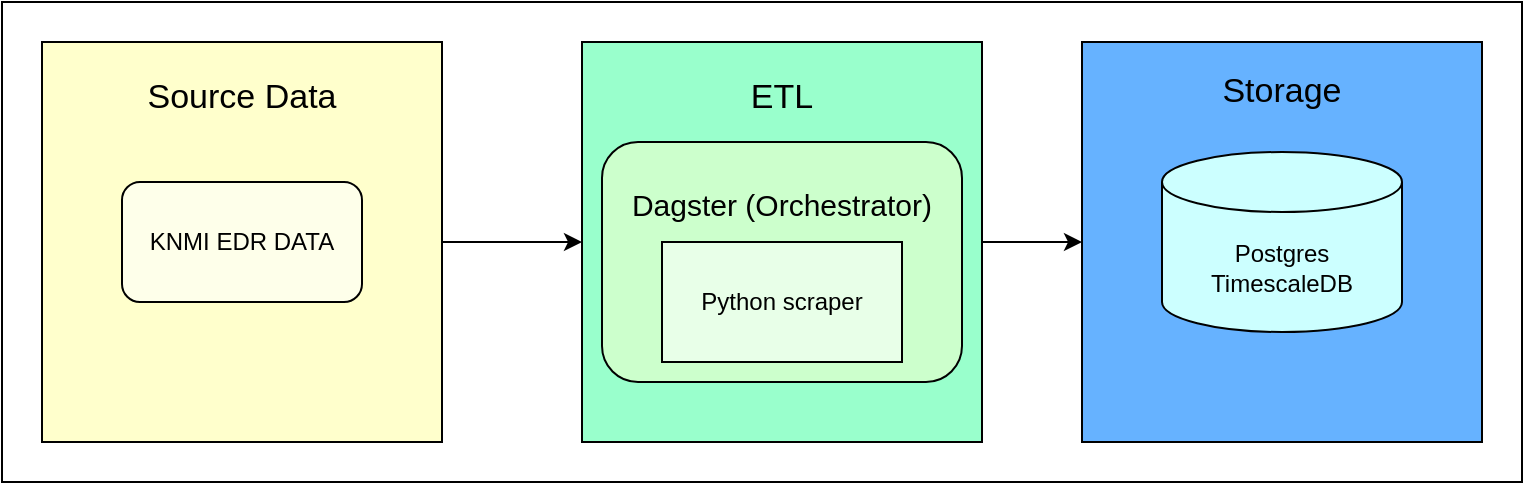 <mxfile version="26.0.14">
  <diagram name="Page-1" id="sOQlYIly28T67B51S7rm">
    <mxGraphModel dx="1306" dy="835" grid="1" gridSize="10" guides="1" tooltips="1" connect="1" arrows="1" fold="1" page="1" pageScale="1" pageWidth="827" pageHeight="1169" math="0" shadow="0">
      <root>
        <mxCell id="0" />
        <mxCell id="1" parent="0" />
        <mxCell id="5y4IApb5IgS06ZWiOzlO-13" value="" style="rounded=0;whiteSpace=wrap;html=1;" vertex="1" parent="1">
          <mxGeometry y="130" width="760" height="240" as="geometry" />
        </mxCell>
        <mxCell id="5y4IApb5IgS06ZWiOzlO-7" value="&lt;font style=&quot;font-size: 17px;&quot;&gt;ETL&lt;/font&gt;&lt;div&gt;&lt;br&gt;&lt;/div&gt;&lt;div&gt;&lt;br&gt;&lt;/div&gt;&lt;div&gt;&lt;br&gt;&lt;/div&gt;&lt;div&gt;&lt;br&gt;&lt;/div&gt;&lt;div&gt;&lt;br&gt;&lt;/div&gt;&lt;div&gt;&lt;br&gt;&lt;/div&gt;&lt;div&gt;&lt;br&gt;&lt;/div&gt;&lt;div&gt;&lt;br&gt;&lt;/div&gt;&lt;div&gt;&lt;br&gt;&lt;/div&gt;&lt;div&gt;&lt;br&gt;&lt;/div&gt;" style="whiteSpace=wrap;html=1;aspect=fixed;fillColor=light-dark(#99FFCC,var(--ge-dark-color, #121212));" vertex="1" parent="1">
          <mxGeometry x="290" y="150" width="200" height="200" as="geometry" />
        </mxCell>
        <mxCell id="5y4IApb5IgS06ZWiOzlO-11" value="&lt;font style=&quot;font-size: 15px;&quot;&gt;Dagster (Orchestrator)&lt;/font&gt;&lt;div&gt;&lt;br&gt;&lt;/div&gt;&lt;div&gt;&lt;br&gt;&lt;/div&gt;&lt;div&gt;&lt;br&gt;&lt;/div&gt;&lt;div&gt;&lt;br&gt;&lt;/div&gt;" style="rounded=1;whiteSpace=wrap;html=1;fillColor=light-dark(#CCFFCC,var(--ge-dark-color, #121212));" vertex="1" parent="1">
          <mxGeometry x="300" y="200" width="180" height="120" as="geometry" />
        </mxCell>
        <mxCell id="5y4IApb5IgS06ZWiOzlO-9" value="&lt;font style=&quot;font-size: 17px;&quot;&gt;Storage&lt;/font&gt;&lt;div&gt;&lt;span style=&quot;font-size: 17px;&quot;&gt;&lt;br&gt;&lt;/span&gt;&lt;div&gt;&lt;br&gt;&lt;/div&gt;&lt;div&gt;&lt;br&gt;&lt;/div&gt;&lt;div&gt;&lt;br&gt;&lt;/div&gt;&lt;div&gt;&lt;br&gt;&lt;/div&gt;&lt;div&gt;&lt;br&gt;&lt;/div&gt;&lt;div&gt;&lt;br&gt;&lt;/div&gt;&lt;div&gt;&lt;br&gt;&lt;/div&gt;&lt;div&gt;&lt;br&gt;&lt;/div&gt;&lt;div&gt;&lt;br&gt;&lt;/div&gt;&lt;/div&gt;" style="whiteSpace=wrap;html=1;aspect=fixed;fillColor=light-dark(#66B2FF,var(--ge-dark-color, #121212));" vertex="1" parent="1">
          <mxGeometry x="540" y="150" width="200" height="200" as="geometry" />
        </mxCell>
        <mxCell id="5y4IApb5IgS06ZWiOzlO-10" style="edgeStyle=orthogonalEdgeStyle;rounded=0;orthogonalLoop=1;jettySize=auto;html=1;exitX=1;exitY=0.5;exitDx=0;exitDy=0;entryX=0;entryY=0.5;entryDx=0;entryDy=0;" edge="1" parent="1" source="5y4IApb5IgS06ZWiOzlO-7" target="5y4IApb5IgS06ZWiOzlO-9">
          <mxGeometry relative="1" as="geometry" />
        </mxCell>
        <mxCell id="5y4IApb5IgS06ZWiOzlO-8" style="edgeStyle=orthogonalEdgeStyle;rounded=0;orthogonalLoop=1;jettySize=auto;html=1;exitX=1;exitY=0.5;exitDx=0;exitDy=0;entryX=0;entryY=0.5;entryDx=0;entryDy=0;" edge="1" parent="1" source="5y4IApb5IgS06ZWiOzlO-6" target="5y4IApb5IgS06ZWiOzlO-7">
          <mxGeometry relative="1" as="geometry" />
        </mxCell>
        <mxCell id="5y4IApb5IgS06ZWiOzlO-6" value="&lt;font style=&quot;font-size: 17px;&quot;&gt;Source Data&lt;/font&gt;&lt;div&gt;&lt;br&gt;&lt;/div&gt;&lt;div&gt;&lt;br&gt;&lt;/div&gt;&lt;div&gt;&lt;br&gt;&lt;/div&gt;&lt;div&gt;&lt;br&gt;&lt;/div&gt;&lt;div&gt;&lt;br&gt;&lt;/div&gt;&lt;div&gt;&lt;br&gt;&lt;/div&gt;&lt;div&gt;&lt;br&gt;&lt;/div&gt;&lt;div&gt;&lt;br&gt;&lt;/div&gt;&lt;div&gt;&lt;br&gt;&lt;/div&gt;&lt;div&gt;&lt;br&gt;&lt;/div&gt;" style="whiteSpace=wrap;html=1;aspect=fixed;fillColor=light-dark(#FFFFCC,var(--ge-dark-color, #121212));" vertex="1" parent="1">
          <mxGeometry x="20" y="150" width="200" height="200" as="geometry" />
        </mxCell>
        <mxCell id="5y4IApb5IgS06ZWiOzlO-1" value="KNMI EDR DATA" style="rounded=1;whiteSpace=wrap;html=1;fillColor=light-dark(#FEFFEA,var(--ge-dark-color, #121212));" vertex="1" parent="1">
          <mxGeometry x="60" y="220" width="120" height="60" as="geometry" />
        </mxCell>
        <mxCell id="5y4IApb5IgS06ZWiOzlO-2" value="Python scraper" style="rounded=0;whiteSpace=wrap;html=1;fillColor=light-dark(#E8FFE8,var(--ge-dark-color, #121212));" vertex="1" parent="1">
          <mxGeometry x="330" y="250" width="120" height="60" as="geometry" />
        </mxCell>
        <mxCell id="5y4IApb5IgS06ZWiOzlO-4" value="Postgres&lt;div&gt;TimescaleDB&lt;/div&gt;" style="shape=cylinder3;whiteSpace=wrap;html=1;boundedLbl=1;backgroundOutline=1;size=15;fillColor=light-dark(#CCFFFF,var(--ge-dark-color, #121212));" vertex="1" parent="1">
          <mxGeometry x="580" y="205" width="120" height="90" as="geometry" />
        </mxCell>
      </root>
    </mxGraphModel>
  </diagram>
</mxfile>
